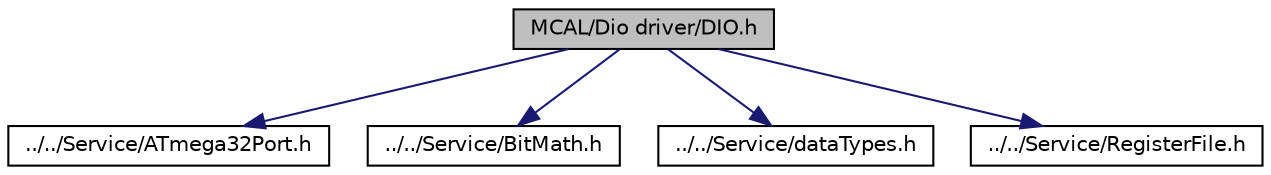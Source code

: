 digraph "MCAL/Dio driver/DIO.h"
{
 // LATEX_PDF_SIZE
  edge [fontname="Helvetica",fontsize="10",labelfontname="Helvetica",labelfontsize="10"];
  node [fontname="Helvetica",fontsize="10",shape=record];
  Node1 [label="MCAL/Dio driver/DIO.h",height=0.2,width=0.4,color="black", fillcolor="grey75", style="filled", fontcolor="black",tooltip=" "];
  Node1 -> Node2 [color="midnightblue",fontsize="10",style="solid",fontname="Helvetica"];
  Node2 [label="../../Service/ATmega32Port.h",height=0.2,width=0.4,color="black", fillcolor="white", style="filled",URL="$_a_tmega32_port_8h.html",tooltip=" "];
  Node1 -> Node3 [color="midnightblue",fontsize="10",style="solid",fontname="Helvetica"];
  Node3 [label="../../Service/BitMath.h",height=0.2,width=0.4,color="black", fillcolor="white", style="filled",URL="$_bit_math_8h.html",tooltip=" "];
  Node1 -> Node4 [color="midnightblue",fontsize="10",style="solid",fontname="Helvetica"];
  Node4 [label="../../Service/dataTypes.h",height=0.2,width=0.4,color="black", fillcolor="white", style="filled",URL="$data_types_8h.html",tooltip=" "];
  Node1 -> Node5 [color="midnightblue",fontsize="10",style="solid",fontname="Helvetica"];
  Node5 [label="../../Service/RegisterFile.h",height=0.2,width=0.4,color="black", fillcolor="white", style="filled",URL="$_register_file_8h.html",tooltip=" "];
}
